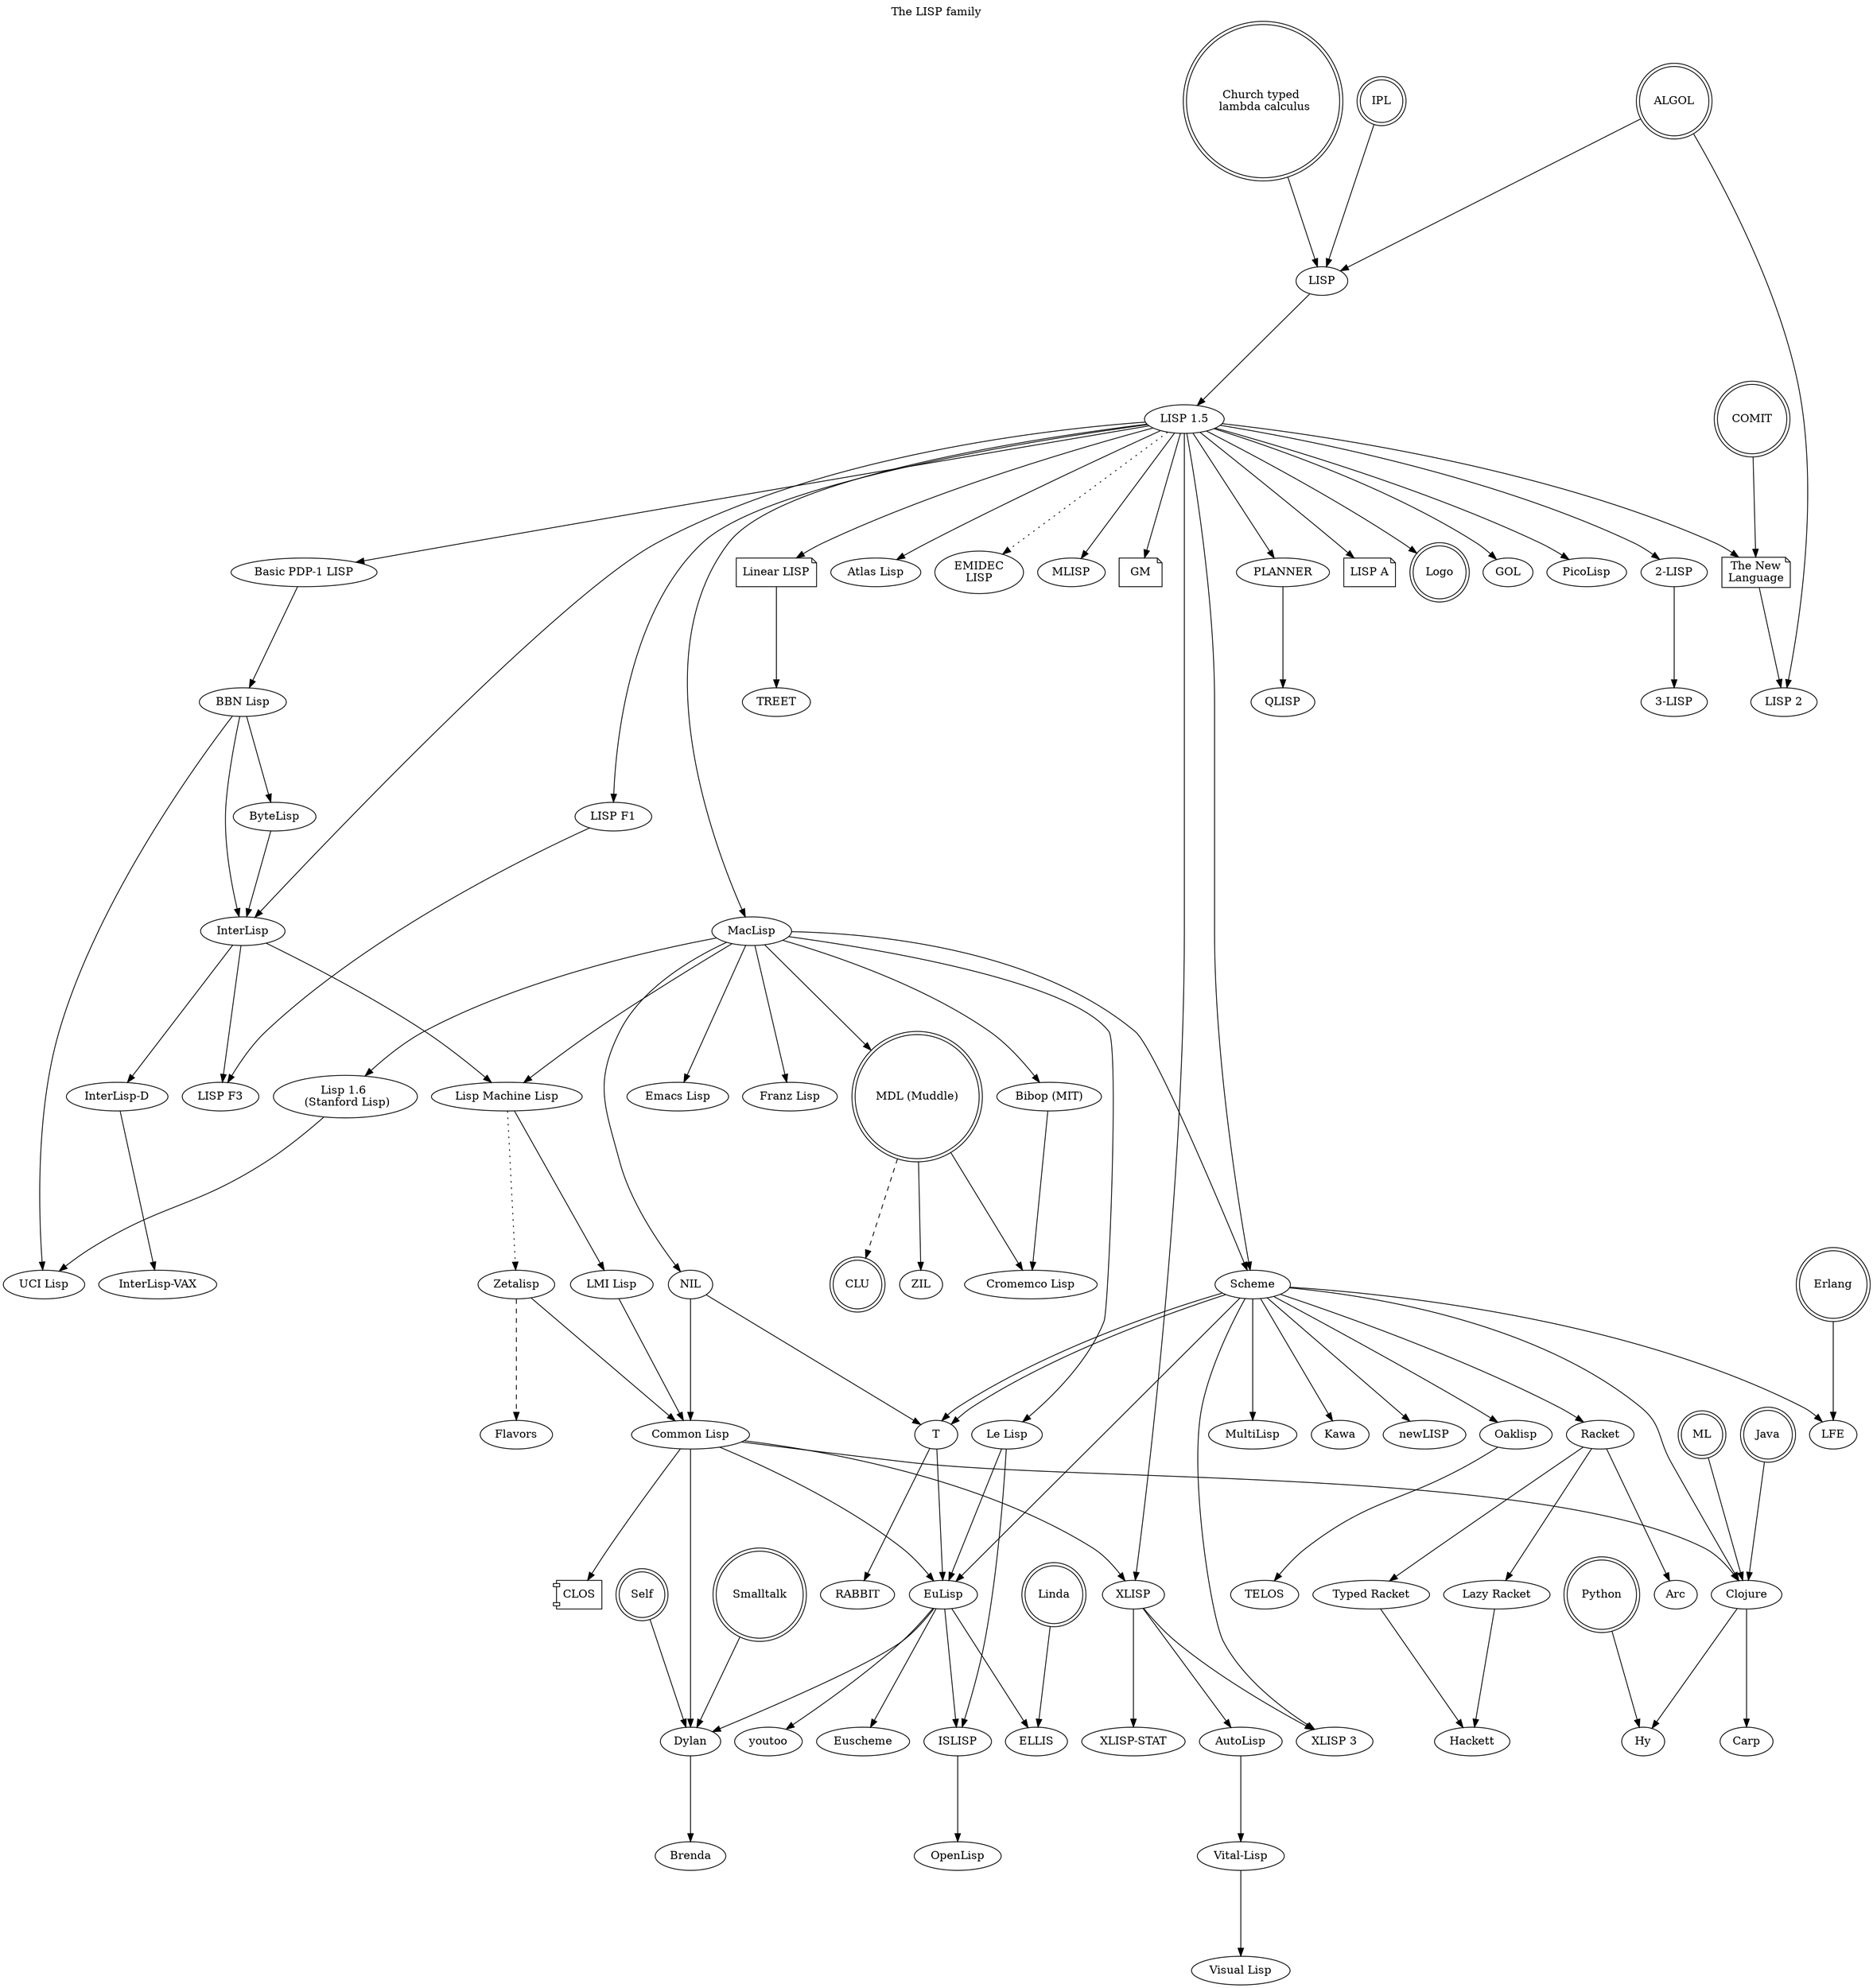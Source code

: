# -*- graphviz-dot -*-
digraph FP
{
	graph[ranksep=1.5,
	      ratio="expand",
	      concentrate=false,
	      rank=new,
	      constraint=true,
	      label="The LISP family",
	      labelloc=t,
	      splines=true];

	// Entry and exit nodes from/into other languages are doublecircle formatted.
	// Dotted lines represent minor changes from one to another (e.g. renaming).
	// Dashed lines represent an implementation language relationship.
	// Note shapes mean that the language was described in a paper and didn't have an implementation.
	// Component shapes mean that one is a subsystem of the other (e.g. CL -> CLOS)
	// Any changes should render on http://www.webgraphviz.com
	// A great lang reference at http://hopl.info/home.prx

	"IPL" -> "LISP";
	"IPL" [shape = doublecircle];
	"Church typed \n lambda calculus" -> "LISP";
	"Church typed \n lambda calculus" [shape = doublecircle];
	"ALGOL" -> "LISP";
	"ALGOL" [shape = doublecircle];
	"LISP" -> "LISP 1.5";
	"LISP 1.5" -> "InterLisp";
	"LISP 1.5" -> "Linear LISP";
	"Linear LISP" -> "TREET";
	"Linear LISP" [shape=note];
	"LISP 1.5" -> "Atlas Lisp";
	"LISP 1.5" -> "MacLisp";
	"LISP 1.5" -> "Basic PDP-1 LISP";
	"LISP 1.5" -> "EMIDEC\nLISP" [style=dotted];
	"LISP 1.5" -> "MLISP";  // JMC's M-expression LISP
	"LISP 1.5" -> "The New\nLanguage";	
	"LISP 1.5" -> "GM"; // Graham Machine
	"LISP 1.5" -> "PLANNER" -> "QLISP";
	"LISP 1.5" -> "LISP A";
	"COMIT" -> "The New\nLanguage";
	"COMIT" [shape = doublecircle];
	"The New\nLanguage" -> "LISP 2";
	"The New\nLanguage" [shape=note];
	"LISP A" [shape=note];
	"GM" [shape=note];
	"ALGOL" -> "LISP 2";	
	"MacLisp" -> "Lisp Machine Lisp";
	"MacLisp" -> "Bibop (MIT)";
	"MacLisp" -> "Lisp 1.6 \n (Stanford Lisp)";
	"Lisp 1.6 \n (Stanford Lisp)" -> "UCI Lisp";
	"Basic PDP-1 LISP" -> "BBN Lisp";
	"BBN Lisp" -> "UCI Lisp";
	"BBN Lisp" -> "InterLisp";
	"BBN Lisp" -> "ByteLisp" -> "InterLisp";
	"InterLisp" -> "Lisp Machine Lisp";
	"InterLisp" -> "InterLisp-D";
	"InterLisp-D" -> "InterLisp-VAX";
	"Lisp Machine Lisp" -> "Zetalisp" [style=dotted];
	"Lisp Machine Lisp" -> "LMI Lisp";
	"Zetalisp" -> "Common Lisp";
	"Zetalisp" -> "Flavors" [style=dashed];
	"LMI Lisp" -> "Common Lisp";
	"MacLisp" -> "Scheme" -> "MultiLisp";
	"MacLisp" -> "MDL (Muddle)";
	"MDL (Muddle)" -> "Cromemco Lisp";
	"MDL (Muddle)" -> "ZIL";
	"MDL (Muddle)" -> "CLU" [style=dashed];
	"CLU" [shape = doublecircle];
	"MDL (Muddle)" [shape = doublecircle];
	"Bibop (MIT)" -> "Cromemco Lisp";
	"LISP 1.5" -> "XLISP" -> "AutoLisp" -> "Vital-Lisp";
	"Vital-Lisp" -> "Visual Lisp";
	"Common Lisp" -> "XLISP" -> "XLISP 3";
	"XLISP" -> "XLISP-STAT";
	"Scheme" -> "XLISP 3";
	"MacLisp" -> "Emacs Lisp";
	"MacLisp" -> "NIL" -> "Common Lisp" -> "Dylan";
	"Self" -> "Dylan";
	"Smalltalk" -> "Dylan";
	"Dylan" -> "Brenda";
	"Self" [shape = doublecircle];
	"Smalltalk" [shape = doublecircle];
	"NIL" -> "T";
	"Scheme" -> "T";
	"T" -> "EuLisp" -> "ISLISP" -> "OpenLisp";
	"T" -> "RABBIT";
	"Scheme" -> "Kawa";
	"Scheme" -> "newLISP";
	"LISP 1.5" -> "Logo";
	"LISP 1.5" -> "GOL";
	"Logo" [shape = doublecircle];
	"MacLisp" -> "Franz Lisp";
	"LISP 1.5" -> "Scheme" -> "T";
	"LISP 1.5" -> "PicoLisp";
	"Erlang" -> "LFE";
	"Erlang" [shape = doublecircle];
	"Scheme" -> "LFE";
	"LISP 1.5" -> "2-LISP" -> "3-LISP";
	"LISP 1.5" -> "LISP F1";
	"LISP F1" -> "LISP F3";
	"InterLisp" -> "LISP F3";
	"Scheme" -> "Racket" -> "Arc";
	"Racket" -> "Typed Racket" -> "Hackett";
	"Racket" -> "Lazy Racket" -> "Hackett";
	"Common Lisp" -> "Clojure";
	"Scheme" -> "Clojure";
	"ML" -> "Clojure";
	"ML" [shape = doublecircle];
	"Java" -> "Clojure";
	"Java" [shape = doublecircle];
	"Clojure" -> "Carp";
	"Clojure" -> "Hy";
	"Python" -> "Hy";
	"Python" [shape = doublecircle];
	"MacLisp" -> "Le Lisp" -> "EuLisp";
	"Scheme" -> "EuLisp";
	"Scheme" -> "Oaklisp" -> "TELOS";
	"Common Lisp" -> "CLOS";
	"CLOS" [shape=component];
	"Le Lisp" -> "ISLISP";
	"Common Lisp" -> "EuLisp" -> "Dylan";
	"EuLisp" -> "youtoo";
	"EuLisp" -> "ELLIS";
	"Linda" -> "ELLIS";
	"Linda" [shape = doublecircle];
	"EuLisp" -> "Euscheme";
}
